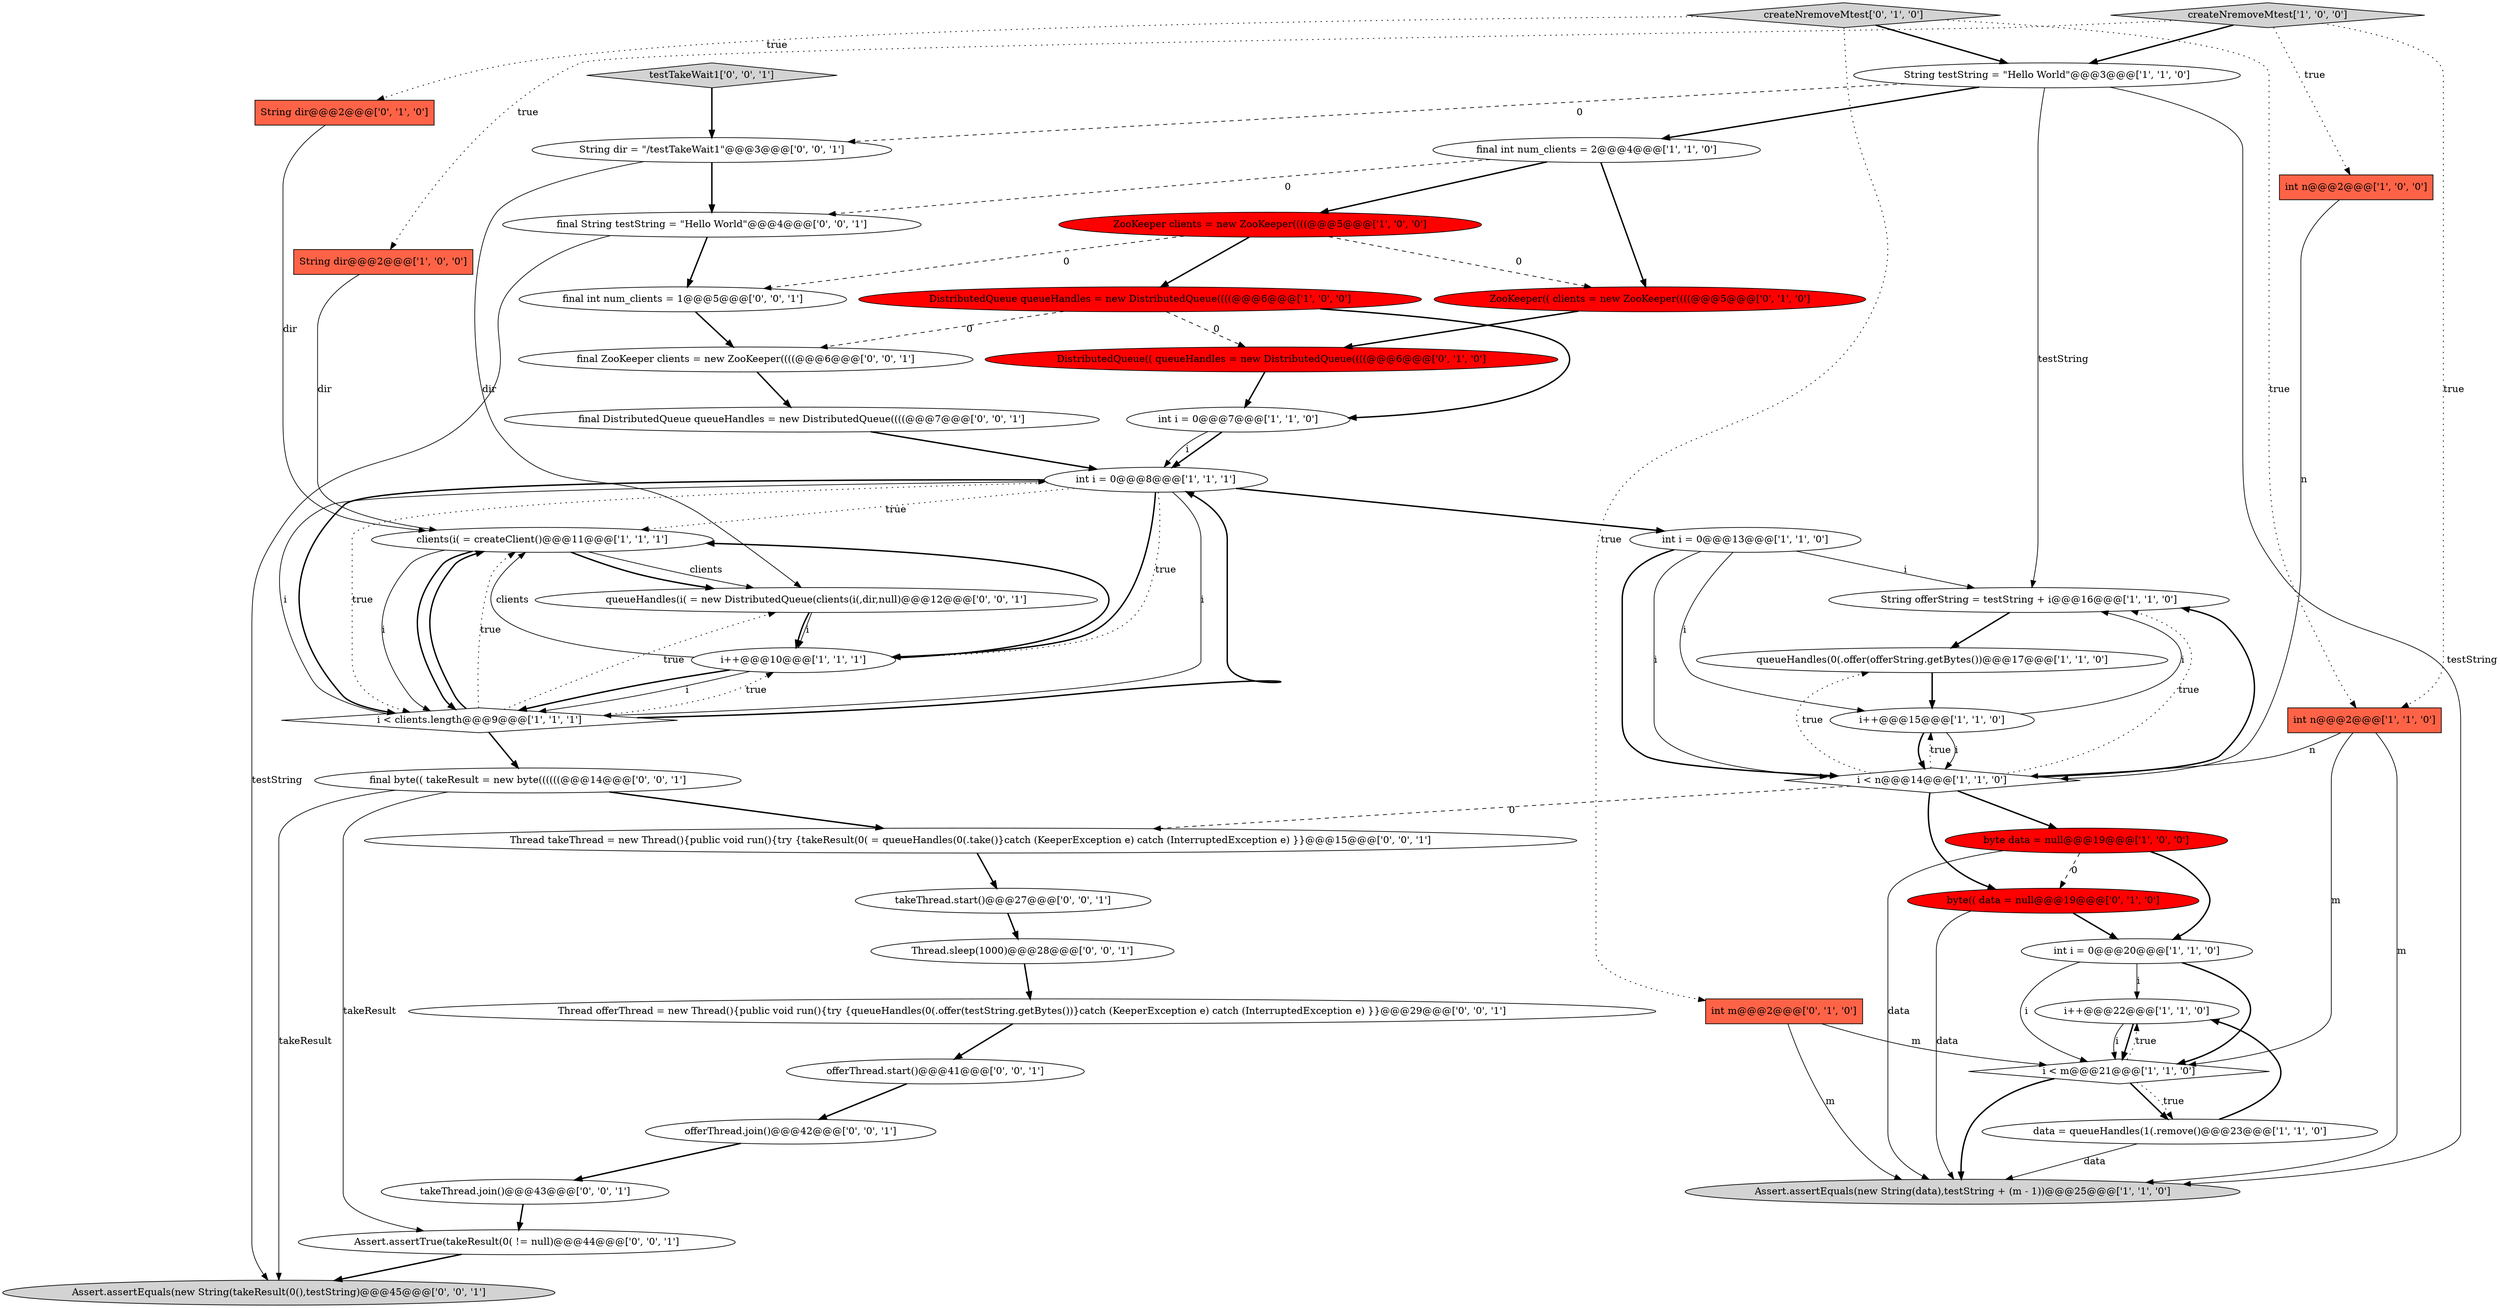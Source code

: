 digraph {
44 [style = filled, label = "final DistributedQueue queueHandles = new DistributedQueue((((@@@7@@@['0', '0', '1']", fillcolor = white, shape = ellipse image = "AAA0AAABBB3BBB"];
22 [style = filled, label = "ZooKeeper clients = new ZooKeeper((((@@@5@@@['1', '0', '0']", fillcolor = red, shape = ellipse image = "AAA1AAABBB1BBB"];
39 [style = filled, label = "Assert.assertEquals(new String(takeResult(0(),testString)@@@45@@@['0', '0', '1']", fillcolor = lightgray, shape = ellipse image = "AAA0AAABBB3BBB"];
0 [style = filled, label = "final int num_clients = 2@@@4@@@['1', '1', '0']", fillcolor = white, shape = ellipse image = "AAA0AAABBB1BBB"];
33 [style = filled, label = "takeThread.join()@@@43@@@['0', '0', '1']", fillcolor = white, shape = ellipse image = "AAA0AAABBB3BBB"];
24 [style = filled, label = "int m@@@2@@@['0', '1', '0']", fillcolor = tomato, shape = box image = "AAA0AAABBB2BBB"];
38 [style = filled, label = "String dir = \"/testTakeWait1\"@@@3@@@['0', '0', '1']", fillcolor = white, shape = ellipse image = "AAA0AAABBB3BBB"];
14 [style = filled, label = "clients(i( = createClient()@@@11@@@['1', '1', '1']", fillcolor = white, shape = ellipse image = "AAA0AAABBB1BBB"];
34 [style = filled, label = "queueHandles(i( = new DistributedQueue(clients(i(,dir,null)@@@12@@@['0', '0', '1']", fillcolor = white, shape = ellipse image = "AAA0AAABBB3BBB"];
4 [style = filled, label = "i < clients.length@@@9@@@['1', '1', '1']", fillcolor = white, shape = diamond image = "AAA0AAABBB1BBB"];
30 [style = filled, label = "final byte(( takeResult = new byte((((((@@@14@@@['0', '0', '1']", fillcolor = white, shape = ellipse image = "AAA0AAABBB3BBB"];
35 [style = filled, label = "Thread offerThread = new Thread(){public void run(){try {queueHandles(0(.offer(testString.getBytes())}catch (KeeperException e) catch (InterruptedException e) }}@@@29@@@['0', '0', '1']", fillcolor = white, shape = ellipse image = "AAA0AAABBB3BBB"];
13 [style = filled, label = "i++@@@22@@@['1', '1', '0']", fillcolor = white, shape = ellipse image = "AAA0AAABBB1BBB"];
29 [style = filled, label = "byte(( data = null@@@19@@@['0', '1', '0']", fillcolor = red, shape = ellipse image = "AAA1AAABBB2BBB"];
21 [style = filled, label = "String offerString = testString + i@@@16@@@['1', '1', '0']", fillcolor = white, shape = ellipse image = "AAA0AAABBB1BBB"];
23 [style = filled, label = "i++@@@10@@@['1', '1', '1']", fillcolor = white, shape = ellipse image = "AAA0AAABBB1BBB"];
31 [style = filled, label = "final ZooKeeper clients = new ZooKeeper((((@@@6@@@['0', '0', '1']", fillcolor = white, shape = ellipse image = "AAA0AAABBB3BBB"];
26 [style = filled, label = "String dir@@@2@@@['0', '1', '0']", fillcolor = tomato, shape = box image = "AAA0AAABBB2BBB"];
37 [style = filled, label = "offerThread.start()@@@41@@@['0', '0', '1']", fillcolor = white, shape = ellipse image = "AAA0AAABBB3BBB"];
40 [style = filled, label = "final String testString = \"Hello World\"@@@4@@@['0', '0', '1']", fillcolor = white, shape = ellipse image = "AAA0AAABBB3BBB"];
2 [style = filled, label = "int i = 0@@@20@@@['1', '1', '0']", fillcolor = white, shape = ellipse image = "AAA0AAABBB1BBB"];
42 [style = filled, label = "Thread takeThread = new Thread(){public void run(){try {takeResult(0( = queueHandles(0(.take()}catch (KeeperException e) catch (InterruptedException e) }}@@@15@@@['0', '0', '1']", fillcolor = white, shape = ellipse image = "AAA0AAABBB3BBB"];
32 [style = filled, label = "Thread.sleep(1000)@@@28@@@['0', '0', '1']", fillcolor = white, shape = ellipse image = "AAA0AAABBB3BBB"];
20 [style = filled, label = "int i = 0@@@7@@@['1', '1', '0']", fillcolor = white, shape = ellipse image = "AAA0AAABBB1BBB"];
7 [style = filled, label = "int n@@@2@@@['1', '0', '0']", fillcolor = tomato, shape = box image = "AAA0AAABBB1BBB"];
36 [style = filled, label = "testTakeWait1['0', '0', '1']", fillcolor = lightgray, shape = diamond image = "AAA0AAABBB3BBB"];
10 [style = filled, label = "int i = 0@@@13@@@['1', '1', '0']", fillcolor = white, shape = ellipse image = "AAA0AAABBB1BBB"];
11 [style = filled, label = "i < n@@@14@@@['1', '1', '0']", fillcolor = white, shape = diamond image = "AAA0AAABBB1BBB"];
17 [style = filled, label = "createNremoveMtest['1', '0', '0']", fillcolor = lightgray, shape = diamond image = "AAA0AAABBB1BBB"];
9 [style = filled, label = "byte data = null@@@19@@@['1', '0', '0']", fillcolor = red, shape = ellipse image = "AAA1AAABBB1BBB"];
5 [style = filled, label = "DistributedQueue queueHandles = new DistributedQueue((((@@@6@@@['1', '0', '0']", fillcolor = red, shape = ellipse image = "AAA1AAABBB1BBB"];
3 [style = filled, label = "int i = 0@@@8@@@['1', '1', '1']", fillcolor = white, shape = ellipse image = "AAA0AAABBB1BBB"];
18 [style = filled, label = "int n@@@2@@@['1', '1', '0']", fillcolor = tomato, shape = box image = "AAA0AAABBB1BBB"];
15 [style = filled, label = "queueHandles(0(.offer(offerString.getBytes())@@@17@@@['1', '1', '0']", fillcolor = white, shape = ellipse image = "AAA0AAABBB1BBB"];
1 [style = filled, label = "Assert.assertEquals(new String(data),testString + (m - 1))@@@25@@@['1', '1', '0']", fillcolor = lightgray, shape = ellipse image = "AAA0AAABBB1BBB"];
12 [style = filled, label = "String testString = \"Hello World\"@@@3@@@['1', '1', '0']", fillcolor = white, shape = ellipse image = "AAA0AAABBB1BBB"];
43 [style = filled, label = "takeThread.start()@@@27@@@['0', '0', '1']", fillcolor = white, shape = ellipse image = "AAA0AAABBB3BBB"];
45 [style = filled, label = "final int num_clients = 1@@@5@@@['0', '0', '1']", fillcolor = white, shape = ellipse image = "AAA0AAABBB3BBB"];
16 [style = filled, label = "data = queueHandles(1(.remove()@@@23@@@['1', '1', '0']", fillcolor = white, shape = ellipse image = "AAA0AAABBB1BBB"];
19 [style = filled, label = "i++@@@15@@@['1', '1', '0']", fillcolor = white, shape = ellipse image = "AAA0AAABBB1BBB"];
25 [style = filled, label = "DistributedQueue(( queueHandles = new DistributedQueue((((@@@6@@@['0', '1', '0']", fillcolor = red, shape = ellipse image = "AAA1AAABBB2BBB"];
41 [style = filled, label = "Assert.assertTrue(takeResult(0( != null)@@@44@@@['0', '0', '1']", fillcolor = white, shape = ellipse image = "AAA0AAABBB3BBB"];
46 [style = filled, label = "offerThread.join()@@@42@@@['0', '0', '1']", fillcolor = white, shape = ellipse image = "AAA0AAABBB3BBB"];
6 [style = filled, label = "String dir@@@2@@@['1', '0', '0']", fillcolor = tomato, shape = box image = "AAA0AAABBB1BBB"];
27 [style = filled, label = "ZooKeeper(( clients = new ZooKeeper((((@@@5@@@['0', '1', '0']", fillcolor = red, shape = ellipse image = "AAA1AAABBB2BBB"];
8 [style = filled, label = "i < m@@@21@@@['1', '1', '0']", fillcolor = white, shape = diamond image = "AAA0AAABBB1BBB"];
28 [style = filled, label = "createNremoveMtest['0', '1', '0']", fillcolor = lightgray, shape = diamond image = "AAA0AAABBB2BBB"];
34->23 [style = solid, label="i"];
12->38 [style = dashed, label="0"];
32->35 [style = bold, label=""];
8->16 [style = bold, label=""];
5->20 [style = bold, label=""];
17->6 [style = dotted, label="true"];
24->8 [style = solid, label="m"];
21->15 [style = bold, label=""];
8->16 [style = dotted, label="true"];
23->14 [style = solid, label="clients"];
11->29 [style = bold, label=""];
19->11 [style = bold, label=""];
5->25 [style = dashed, label="0"];
45->31 [style = bold, label=""];
11->9 [style = bold, label=""];
30->39 [style = solid, label="takeResult"];
3->4 [style = bold, label=""];
2->8 [style = solid, label="i"];
38->34 [style = solid, label="dir"];
3->4 [style = solid, label="i"];
8->1 [style = bold, label=""];
12->21 [style = solid, label="testString"];
29->2 [style = bold, label=""];
35->37 [style = bold, label=""];
28->18 [style = dotted, label="true"];
6->14 [style = solid, label="dir"];
19->11 [style = solid, label="i"];
14->4 [style = solid, label="i"];
11->15 [style = dotted, label="true"];
27->25 [style = bold, label=""];
10->11 [style = bold, label=""];
4->3 [style = bold, label=""];
7->11 [style = solid, label="n"];
9->2 [style = bold, label=""];
44->3 [style = bold, label=""];
30->42 [style = bold, label=""];
4->23 [style = dotted, label="true"];
43->32 [style = bold, label=""];
33->41 [style = bold, label=""];
23->4 [style = solid, label="i"];
20->3 [style = bold, label=""];
22->5 [style = bold, label=""];
10->11 [style = solid, label="i"];
18->1 [style = solid, label="m"];
23->14 [style = bold, label=""];
3->10 [style = bold, label=""];
3->23 [style = bold, label=""];
28->24 [style = dotted, label="true"];
37->46 [style = bold, label=""];
10->21 [style = solid, label="i"];
46->33 [style = bold, label=""];
11->19 [style = dotted, label="true"];
11->42 [style = dashed, label="0"];
14->4 [style = bold, label=""];
3->23 [style = dotted, label="true"];
16->13 [style = bold, label=""];
4->14 [style = bold, label=""];
20->3 [style = solid, label="i"];
17->18 [style = dotted, label="true"];
16->1 [style = solid, label="data"];
22->45 [style = dashed, label="0"];
11->21 [style = bold, label=""];
2->13 [style = solid, label="i"];
4->3 [style = solid, label="i"];
22->27 [style = dashed, label="0"];
28->12 [style = bold, label=""];
15->19 [style = bold, label=""];
3->14 [style = dotted, label="true"];
24->1 [style = solid, label="m"];
25->20 [style = bold, label=""];
17->12 [style = bold, label=""];
31->44 [style = bold, label=""];
30->41 [style = solid, label="takeResult"];
29->1 [style = solid, label="data"];
14->34 [style = solid, label="clients"];
5->31 [style = dashed, label="0"];
34->23 [style = bold, label=""];
8->13 [style = dotted, label="true"];
26->14 [style = solid, label="dir"];
38->40 [style = bold, label=""];
10->19 [style = solid, label="i"];
42->43 [style = bold, label=""];
12->1 [style = solid, label="testString"];
0->27 [style = bold, label=""];
23->4 [style = bold, label=""];
3->4 [style = dotted, label="true"];
14->34 [style = bold, label=""];
40->39 [style = solid, label="testString"];
4->14 [style = dotted, label="true"];
9->1 [style = solid, label="data"];
12->0 [style = bold, label=""];
9->29 [style = dashed, label="0"];
19->21 [style = solid, label="i"];
4->30 [style = bold, label=""];
13->8 [style = solid, label="i"];
0->22 [style = bold, label=""];
28->26 [style = dotted, label="true"];
18->8 [style = solid, label="m"];
4->34 [style = dotted, label="true"];
18->11 [style = solid, label="n"];
17->7 [style = dotted, label="true"];
40->45 [style = bold, label=""];
36->38 [style = bold, label=""];
11->21 [style = dotted, label="true"];
13->8 [style = bold, label=""];
41->39 [style = bold, label=""];
0->40 [style = dashed, label="0"];
2->8 [style = bold, label=""];
}
